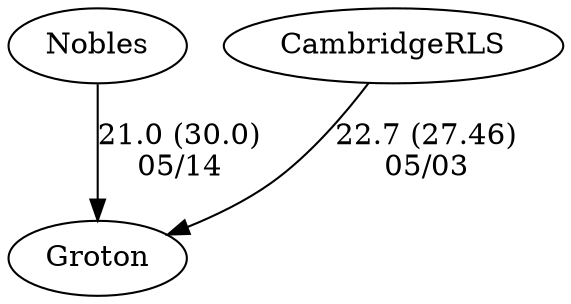 digraph girls5foursGroton {Nobles [URL="girls5foursNobles.html"];Groton [URL="girls5foursGroton.html"];CambridgeRLS [URL="girls5foursCambridgeRLS.html"];CambridgeRLS -> Groton[label="22.7 (27.46)
05/03", weight="78", tooltip="NEIRA Boys & Girls Fours,CRLS at Groton			
Distance: 1240 m Conditions: A tail wind was significant in the first races, by the time o the first boats, n0 wind at all. Very little current; the river is very low.We finished the last race just before thunder and lightning began. Minimal rain. Comments: Racing order:
G5, B5, G4, B4, G2, B2, G3, B3, G1, B1
Good competition. Good fun.
None", URL="https://www.row2k.com/results/resultspage.cfm?UID=FF45AC48CF863069B998EA93AF28A674&cat=5", random="random"]; 
Nobles -> Groton[label="21.0 (30.0)
05/14", weight="79", tooltip="NEIRA Boys & Girls Fours,Nobles vs Groton JV racing			
Distance: 1050m Conditions: Beautiful sunny afternoon with mild cross wind and reasonable current against direction of racing. Comments: Thank you to both teams and coaches for making the last minute switch of venue work. Really glad we were able to make the racing happen.
None", URL="https://www.row2k.com/results/resultspage.cfm?UID=6A41180662579C4E7DA88D8CE599F756&cat=5", random="random"]}